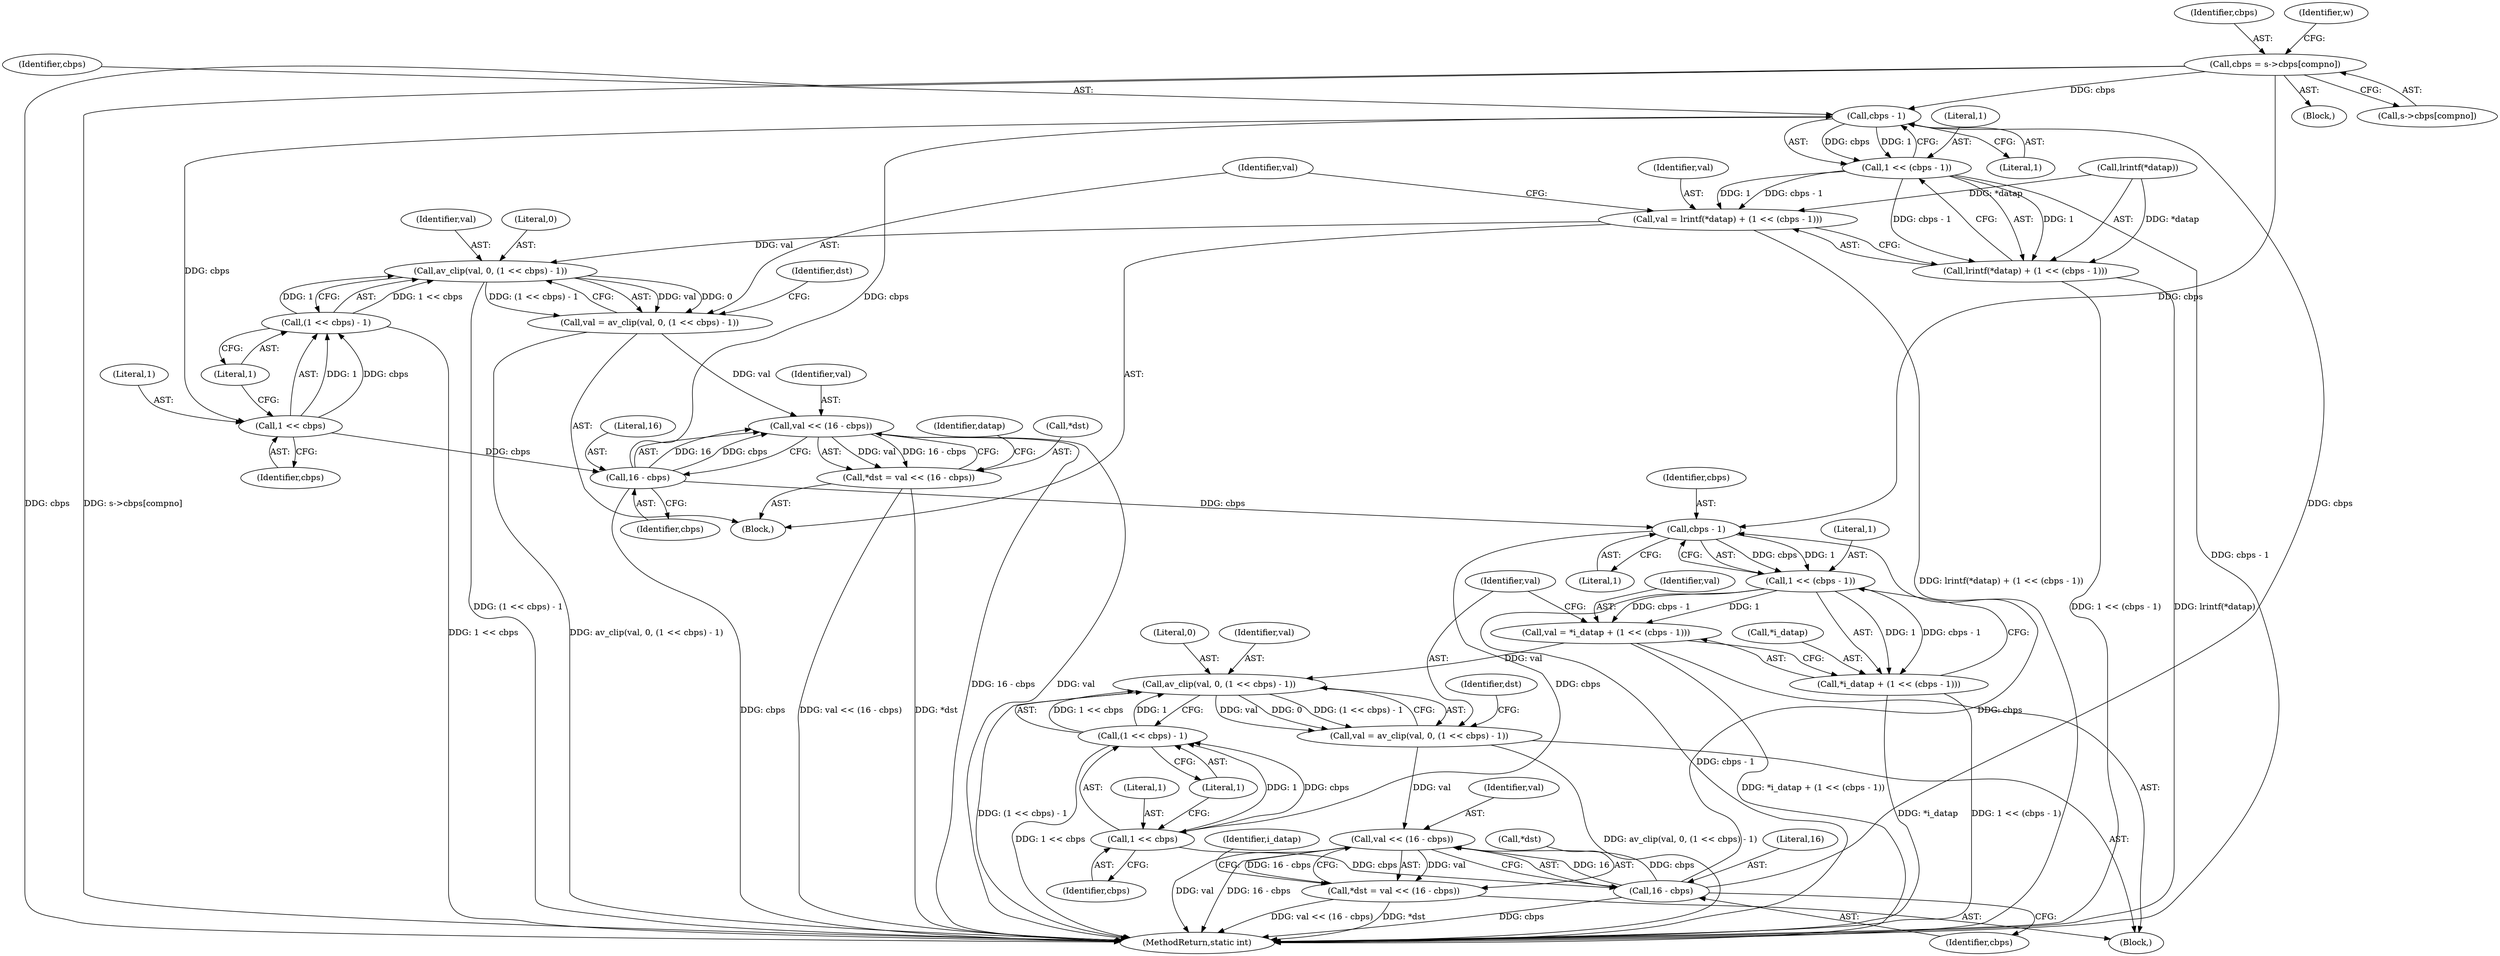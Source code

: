 digraph "0_FFmpeg_fe448cd28d674c3eff3072552eae366d0b659ce9@array" {
"1000815" [label="(Call,cbps = s->cbps[compno])"];
"1001005" [label="(Call,cbps - 1)"];
"1001003" [label="(Call,1 << (cbps - 1))"];
"1000997" [label="(Call,val = lrintf(*datap) + (1 << (cbps - 1)))"];
"1001010" [label="(Call,av_clip(val, 0, (1 << cbps) - 1))"];
"1001008" [label="(Call,val = av_clip(val, 0, (1 << cbps) - 1))"];
"1001021" [label="(Call,val << (16 - cbps))"];
"1001018" [label="(Call,*dst = val << (16 - cbps))"];
"1000999" [label="(Call,lrintf(*datap) + (1 << (cbps - 1)))"];
"1001014" [label="(Call,1 << cbps)"];
"1001013" [label="(Call,(1 << cbps) - 1)"];
"1001023" [label="(Call,16 - cbps)"];
"1001053" [label="(Call,cbps - 1)"];
"1001051" [label="(Call,1 << (cbps - 1))"];
"1001046" [label="(Call,val = *i_datap + (1 << (cbps - 1)))"];
"1001058" [label="(Call,av_clip(val, 0, (1 << cbps) - 1))"];
"1001056" [label="(Call,val = av_clip(val, 0, (1 << cbps) - 1))"];
"1001069" [label="(Call,val << (16 - cbps))"];
"1001066" [label="(Call,*dst = val << (16 - cbps))"];
"1001048" [label="(Call,*i_datap + (1 << (cbps - 1)))"];
"1001062" [label="(Call,1 << cbps)"];
"1001061" [label="(Call,(1 << cbps) - 1)"];
"1001071" [label="(Call,16 - cbps)"];
"1001049" [label="(Call,*i_datap)"];
"1000784" [label="(Block,)"];
"1000998" [label="(Identifier,val)"];
"1001013" [label="(Call,(1 << cbps) - 1)"];
"1001061" [label="(Call,(1 << cbps) - 1)"];
"1001009" [label="(Identifier,val)"];
"1001014" [label="(Call,1 << cbps)"];
"1001069" [label="(Call,val << (16 - cbps))"];
"1001062" [label="(Call,1 << cbps)"];
"1001006" [label="(Identifier,cbps)"];
"1001057" [label="(Identifier,val)"];
"1000999" [label="(Call,lrintf(*datap) + (1 << (cbps - 1)))"];
"1001020" [label="(Identifier,dst)"];
"1001018" [label="(Call,*dst = val << (16 - cbps))"];
"1001055" [label="(Literal,1)"];
"1001071" [label="(Call,16 - cbps)"];
"1000995" [label="(Block,)"];
"1001024" [label="(Literal,16)"];
"1001048" [label="(Call,*i_datap + (1 << (cbps - 1)))"];
"1001052" [label="(Literal,1)"];
"1001073" [label="(Identifier,cbps)"];
"1001053" [label="(Call,cbps - 1)"];
"1001007" [label="(Literal,1)"];
"1000817" [label="(Call,s->cbps[compno])"];
"1001010" [label="(Call,av_clip(val, 0, (1 << cbps) - 1))"];
"1001075" [label="(Identifier,i_datap)"];
"1001072" [label="(Literal,16)"];
"1001056" [label="(Call,val = av_clip(val, 0, (1 << cbps) - 1))"];
"1001066" [label="(Call,*dst = val << (16 - cbps))"];
"1001021" [label="(Call,val << (16 - cbps))"];
"1001090" [label="(MethodReturn,static int)"];
"1000997" [label="(Call,val = lrintf(*datap) + (1 << (cbps - 1)))"];
"1001065" [label="(Literal,1)"];
"1001015" [label="(Literal,1)"];
"1000816" [label="(Identifier,cbps)"];
"1001068" [label="(Identifier,dst)"];
"1001060" [label="(Literal,0)"];
"1001051" [label="(Call,1 << (cbps - 1))"];
"1001012" [label="(Literal,0)"];
"1001044" [label="(Block,)"];
"1001047" [label="(Identifier,val)"];
"1001067" [label="(Call,*dst)"];
"1001017" [label="(Literal,1)"];
"1000815" [label="(Call,cbps = s->cbps[compno])"];
"1001064" [label="(Identifier,cbps)"];
"1001023" [label="(Call,16 - cbps)"];
"1001016" [label="(Identifier,cbps)"];
"1001025" [label="(Identifier,cbps)"];
"1001046" [label="(Call,val = *i_datap + (1 << (cbps - 1)))"];
"1001058" [label="(Call,av_clip(val, 0, (1 << cbps) - 1))"];
"1001004" [label="(Literal,1)"];
"1001027" [label="(Identifier,datap)"];
"1001005" [label="(Call,cbps - 1)"];
"1001022" [label="(Identifier,val)"];
"1001059" [label="(Identifier,val)"];
"1000824" [label="(Identifier,w)"];
"1001008" [label="(Call,val = av_clip(val, 0, (1 << cbps) - 1))"];
"1001019" [label="(Call,*dst)"];
"1001011" [label="(Identifier,val)"];
"1001054" [label="(Identifier,cbps)"];
"1001003" [label="(Call,1 << (cbps - 1))"];
"1001000" [label="(Call,lrintf(*datap))"];
"1001070" [label="(Identifier,val)"];
"1001063" [label="(Literal,1)"];
"1000815" -> "1000784"  [label="AST: "];
"1000815" -> "1000817"  [label="CFG: "];
"1000816" -> "1000815"  [label="AST: "];
"1000817" -> "1000815"  [label="AST: "];
"1000824" -> "1000815"  [label="CFG: "];
"1000815" -> "1001090"  [label="DDG: cbps"];
"1000815" -> "1001090"  [label="DDG: s->cbps[compno]"];
"1000815" -> "1001005"  [label="DDG: cbps"];
"1000815" -> "1001053"  [label="DDG: cbps"];
"1001005" -> "1001003"  [label="AST: "];
"1001005" -> "1001007"  [label="CFG: "];
"1001006" -> "1001005"  [label="AST: "];
"1001007" -> "1001005"  [label="AST: "];
"1001003" -> "1001005"  [label="CFG: "];
"1001005" -> "1001003"  [label="DDG: cbps"];
"1001005" -> "1001003"  [label="DDG: 1"];
"1001071" -> "1001005"  [label="DDG: cbps"];
"1001023" -> "1001005"  [label="DDG: cbps"];
"1001005" -> "1001014"  [label="DDG: cbps"];
"1001003" -> "1000999"  [label="AST: "];
"1001004" -> "1001003"  [label="AST: "];
"1000999" -> "1001003"  [label="CFG: "];
"1001003" -> "1001090"  [label="DDG: cbps - 1"];
"1001003" -> "1000997"  [label="DDG: 1"];
"1001003" -> "1000997"  [label="DDG: cbps - 1"];
"1001003" -> "1000999"  [label="DDG: 1"];
"1001003" -> "1000999"  [label="DDG: cbps - 1"];
"1000997" -> "1000995"  [label="AST: "];
"1000997" -> "1000999"  [label="CFG: "];
"1000998" -> "1000997"  [label="AST: "];
"1000999" -> "1000997"  [label="AST: "];
"1001009" -> "1000997"  [label="CFG: "];
"1000997" -> "1001090"  [label="DDG: lrintf(*datap) + (1 << (cbps - 1))"];
"1001000" -> "1000997"  [label="DDG: *datap"];
"1000997" -> "1001010"  [label="DDG: val"];
"1001010" -> "1001008"  [label="AST: "];
"1001010" -> "1001013"  [label="CFG: "];
"1001011" -> "1001010"  [label="AST: "];
"1001012" -> "1001010"  [label="AST: "];
"1001013" -> "1001010"  [label="AST: "];
"1001008" -> "1001010"  [label="CFG: "];
"1001010" -> "1001090"  [label="DDG: (1 << cbps) - 1"];
"1001010" -> "1001008"  [label="DDG: val"];
"1001010" -> "1001008"  [label="DDG: 0"];
"1001010" -> "1001008"  [label="DDG: (1 << cbps) - 1"];
"1001013" -> "1001010"  [label="DDG: 1 << cbps"];
"1001013" -> "1001010"  [label="DDG: 1"];
"1001008" -> "1000995"  [label="AST: "];
"1001009" -> "1001008"  [label="AST: "];
"1001020" -> "1001008"  [label="CFG: "];
"1001008" -> "1001090"  [label="DDG: av_clip(val, 0, (1 << cbps) - 1)"];
"1001008" -> "1001021"  [label="DDG: val"];
"1001021" -> "1001018"  [label="AST: "];
"1001021" -> "1001023"  [label="CFG: "];
"1001022" -> "1001021"  [label="AST: "];
"1001023" -> "1001021"  [label="AST: "];
"1001018" -> "1001021"  [label="CFG: "];
"1001021" -> "1001090"  [label="DDG: 16 - cbps"];
"1001021" -> "1001090"  [label="DDG: val"];
"1001021" -> "1001018"  [label="DDG: val"];
"1001021" -> "1001018"  [label="DDG: 16 - cbps"];
"1001023" -> "1001021"  [label="DDG: 16"];
"1001023" -> "1001021"  [label="DDG: cbps"];
"1001018" -> "1000995"  [label="AST: "];
"1001019" -> "1001018"  [label="AST: "];
"1001027" -> "1001018"  [label="CFG: "];
"1001018" -> "1001090"  [label="DDG: val << (16 - cbps)"];
"1001018" -> "1001090"  [label="DDG: *dst"];
"1001000" -> "1000999"  [label="AST: "];
"1000999" -> "1001090"  [label="DDG: 1 << (cbps - 1)"];
"1000999" -> "1001090"  [label="DDG: lrintf(*datap)"];
"1001000" -> "1000999"  [label="DDG: *datap"];
"1001014" -> "1001013"  [label="AST: "];
"1001014" -> "1001016"  [label="CFG: "];
"1001015" -> "1001014"  [label="AST: "];
"1001016" -> "1001014"  [label="AST: "];
"1001017" -> "1001014"  [label="CFG: "];
"1001014" -> "1001013"  [label="DDG: 1"];
"1001014" -> "1001013"  [label="DDG: cbps"];
"1001014" -> "1001023"  [label="DDG: cbps"];
"1001013" -> "1001017"  [label="CFG: "];
"1001017" -> "1001013"  [label="AST: "];
"1001013" -> "1001090"  [label="DDG: 1 << cbps"];
"1001023" -> "1001025"  [label="CFG: "];
"1001024" -> "1001023"  [label="AST: "];
"1001025" -> "1001023"  [label="AST: "];
"1001023" -> "1001090"  [label="DDG: cbps"];
"1001023" -> "1001053"  [label="DDG: cbps"];
"1001053" -> "1001051"  [label="AST: "];
"1001053" -> "1001055"  [label="CFG: "];
"1001054" -> "1001053"  [label="AST: "];
"1001055" -> "1001053"  [label="AST: "];
"1001051" -> "1001053"  [label="CFG: "];
"1001053" -> "1001051"  [label="DDG: cbps"];
"1001053" -> "1001051"  [label="DDG: 1"];
"1001071" -> "1001053"  [label="DDG: cbps"];
"1001053" -> "1001062"  [label="DDG: cbps"];
"1001051" -> "1001048"  [label="AST: "];
"1001052" -> "1001051"  [label="AST: "];
"1001048" -> "1001051"  [label="CFG: "];
"1001051" -> "1001090"  [label="DDG: cbps - 1"];
"1001051" -> "1001046"  [label="DDG: 1"];
"1001051" -> "1001046"  [label="DDG: cbps - 1"];
"1001051" -> "1001048"  [label="DDG: 1"];
"1001051" -> "1001048"  [label="DDG: cbps - 1"];
"1001046" -> "1001044"  [label="AST: "];
"1001046" -> "1001048"  [label="CFG: "];
"1001047" -> "1001046"  [label="AST: "];
"1001048" -> "1001046"  [label="AST: "];
"1001057" -> "1001046"  [label="CFG: "];
"1001046" -> "1001090"  [label="DDG: *i_datap + (1 << (cbps - 1))"];
"1001046" -> "1001058"  [label="DDG: val"];
"1001058" -> "1001056"  [label="AST: "];
"1001058" -> "1001061"  [label="CFG: "];
"1001059" -> "1001058"  [label="AST: "];
"1001060" -> "1001058"  [label="AST: "];
"1001061" -> "1001058"  [label="AST: "];
"1001056" -> "1001058"  [label="CFG: "];
"1001058" -> "1001090"  [label="DDG: (1 << cbps) - 1"];
"1001058" -> "1001056"  [label="DDG: val"];
"1001058" -> "1001056"  [label="DDG: 0"];
"1001058" -> "1001056"  [label="DDG: (1 << cbps) - 1"];
"1001061" -> "1001058"  [label="DDG: 1 << cbps"];
"1001061" -> "1001058"  [label="DDG: 1"];
"1001056" -> "1001044"  [label="AST: "];
"1001057" -> "1001056"  [label="AST: "];
"1001068" -> "1001056"  [label="CFG: "];
"1001056" -> "1001090"  [label="DDG: av_clip(val, 0, (1 << cbps) - 1)"];
"1001056" -> "1001069"  [label="DDG: val"];
"1001069" -> "1001066"  [label="AST: "];
"1001069" -> "1001071"  [label="CFG: "];
"1001070" -> "1001069"  [label="AST: "];
"1001071" -> "1001069"  [label="AST: "];
"1001066" -> "1001069"  [label="CFG: "];
"1001069" -> "1001090"  [label="DDG: val"];
"1001069" -> "1001090"  [label="DDG: 16 - cbps"];
"1001069" -> "1001066"  [label="DDG: val"];
"1001069" -> "1001066"  [label="DDG: 16 - cbps"];
"1001071" -> "1001069"  [label="DDG: 16"];
"1001071" -> "1001069"  [label="DDG: cbps"];
"1001066" -> "1001044"  [label="AST: "];
"1001067" -> "1001066"  [label="AST: "];
"1001075" -> "1001066"  [label="CFG: "];
"1001066" -> "1001090"  [label="DDG: val << (16 - cbps)"];
"1001066" -> "1001090"  [label="DDG: *dst"];
"1001049" -> "1001048"  [label="AST: "];
"1001048" -> "1001090"  [label="DDG: *i_datap"];
"1001048" -> "1001090"  [label="DDG: 1 << (cbps - 1)"];
"1001062" -> "1001061"  [label="AST: "];
"1001062" -> "1001064"  [label="CFG: "];
"1001063" -> "1001062"  [label="AST: "];
"1001064" -> "1001062"  [label="AST: "];
"1001065" -> "1001062"  [label="CFG: "];
"1001062" -> "1001061"  [label="DDG: 1"];
"1001062" -> "1001061"  [label="DDG: cbps"];
"1001062" -> "1001071"  [label="DDG: cbps"];
"1001061" -> "1001065"  [label="CFG: "];
"1001065" -> "1001061"  [label="AST: "];
"1001061" -> "1001090"  [label="DDG: 1 << cbps"];
"1001071" -> "1001073"  [label="CFG: "];
"1001072" -> "1001071"  [label="AST: "];
"1001073" -> "1001071"  [label="AST: "];
"1001071" -> "1001090"  [label="DDG: cbps"];
}

